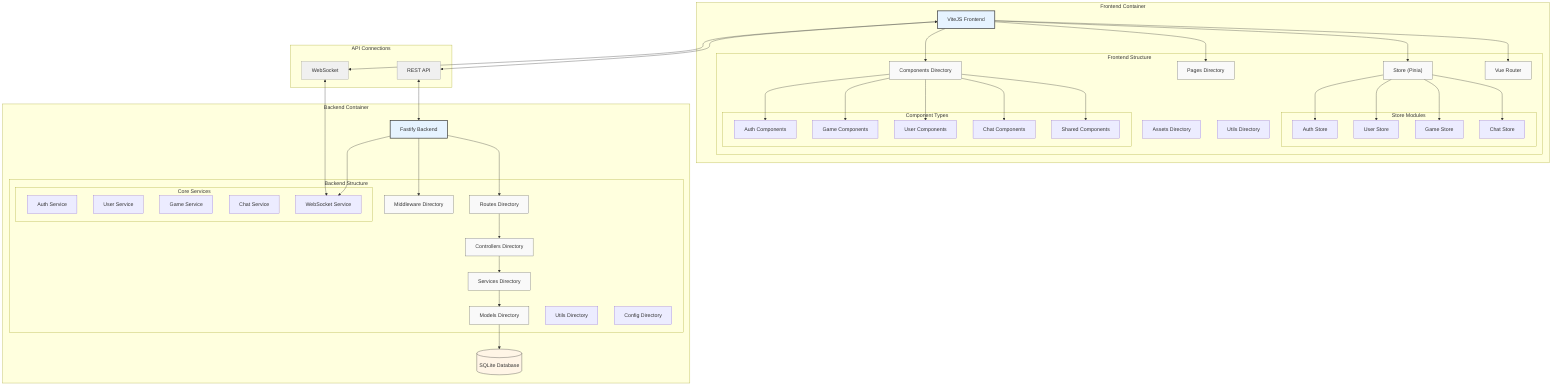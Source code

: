 graph TB
    subgraph "Frontend Container"
        VF[ViteJS Frontend]
        subgraph "Frontend Structure"
            Components["Components Directory"]
            Pages["Pages Directory"]
            Store["Store (Pinia)"]
            Router["Vue Router"]
            Assets["Assets Directory"]
            Utils["Utils Directory"]

            subgraph "Store Modules"
                AuthStore["Auth Store"]
                UserStore["User Store"]
                GameStore["Game Store"]
                ChatStore["Chat Store"]
            end

            subgraph "Component Types"
                AuthComponents["Auth Components"]
                GameComponents["Game Components"]
                UserComponents["User Components"]
                ChatComponents["Chat Components"]
                SharedComponents["Shared Components"]
            end
        end
    end

    subgraph "Backend Container"
        FB["Fastify Backend"]
        subgraph "Backend Structure"
            Routes["Routes Directory"]
            Controllers["Controllers Directory"]
            Services["Services Directory"]
            Models["Models Directory"]
            Middleware["Middleware Directory"]
            Utils2["Utils Directory"]
            Config["Config Directory"]

            subgraph "Core Services"
                AuthService["Auth Service"]
                UserService["User Service"]
                GameService["Game Service"]
                ChatService["Chat Service"]
                WebSocketService["WebSocket Service"]
            end
        end

        DB[(SQLite Database)]
    end

    subgraph "API Connections"
        REST["REST API"]
        WS["WebSocket"]
    end

    %% Frontend Relationships
    VF --> Components
    VF --> Pages
    VF --> Store
    VF --> Router
    Store --> AuthStore
    Store --> UserStore
    Store --> GameStore
    Store --> ChatStore
    Components --> AuthComponents
    Components --> GameComponents
    Components --> UserComponents
    Components --> ChatComponents
    Components --> SharedComponents

    %% Backend Relationships
    FB --> Routes
    Routes --> Controllers
    Controllers --> Services
    Services --> Models
    Models --> DB
    FB --> Middleware
    FB --> WebSocketService

    %% Cross-Container Communications
    VF <--> REST
    VF <--> WS
    REST <--> FB
    WS <--> WebSocketService

    classDef container fill:#e6f3ff,stroke:#333,stroke-width:2px
    classDef module fill:#f9f9f9,stroke:#666
    classDef database fill:#fff5e6,stroke:#333
    classDef connection fill:#f0f0f0,stroke:#999

    class VF,FB container
    class Components,Pages,Store,Router,Routes,Controllers,Services,Models,Middleware module
    class DB database
    class REST,WS connection